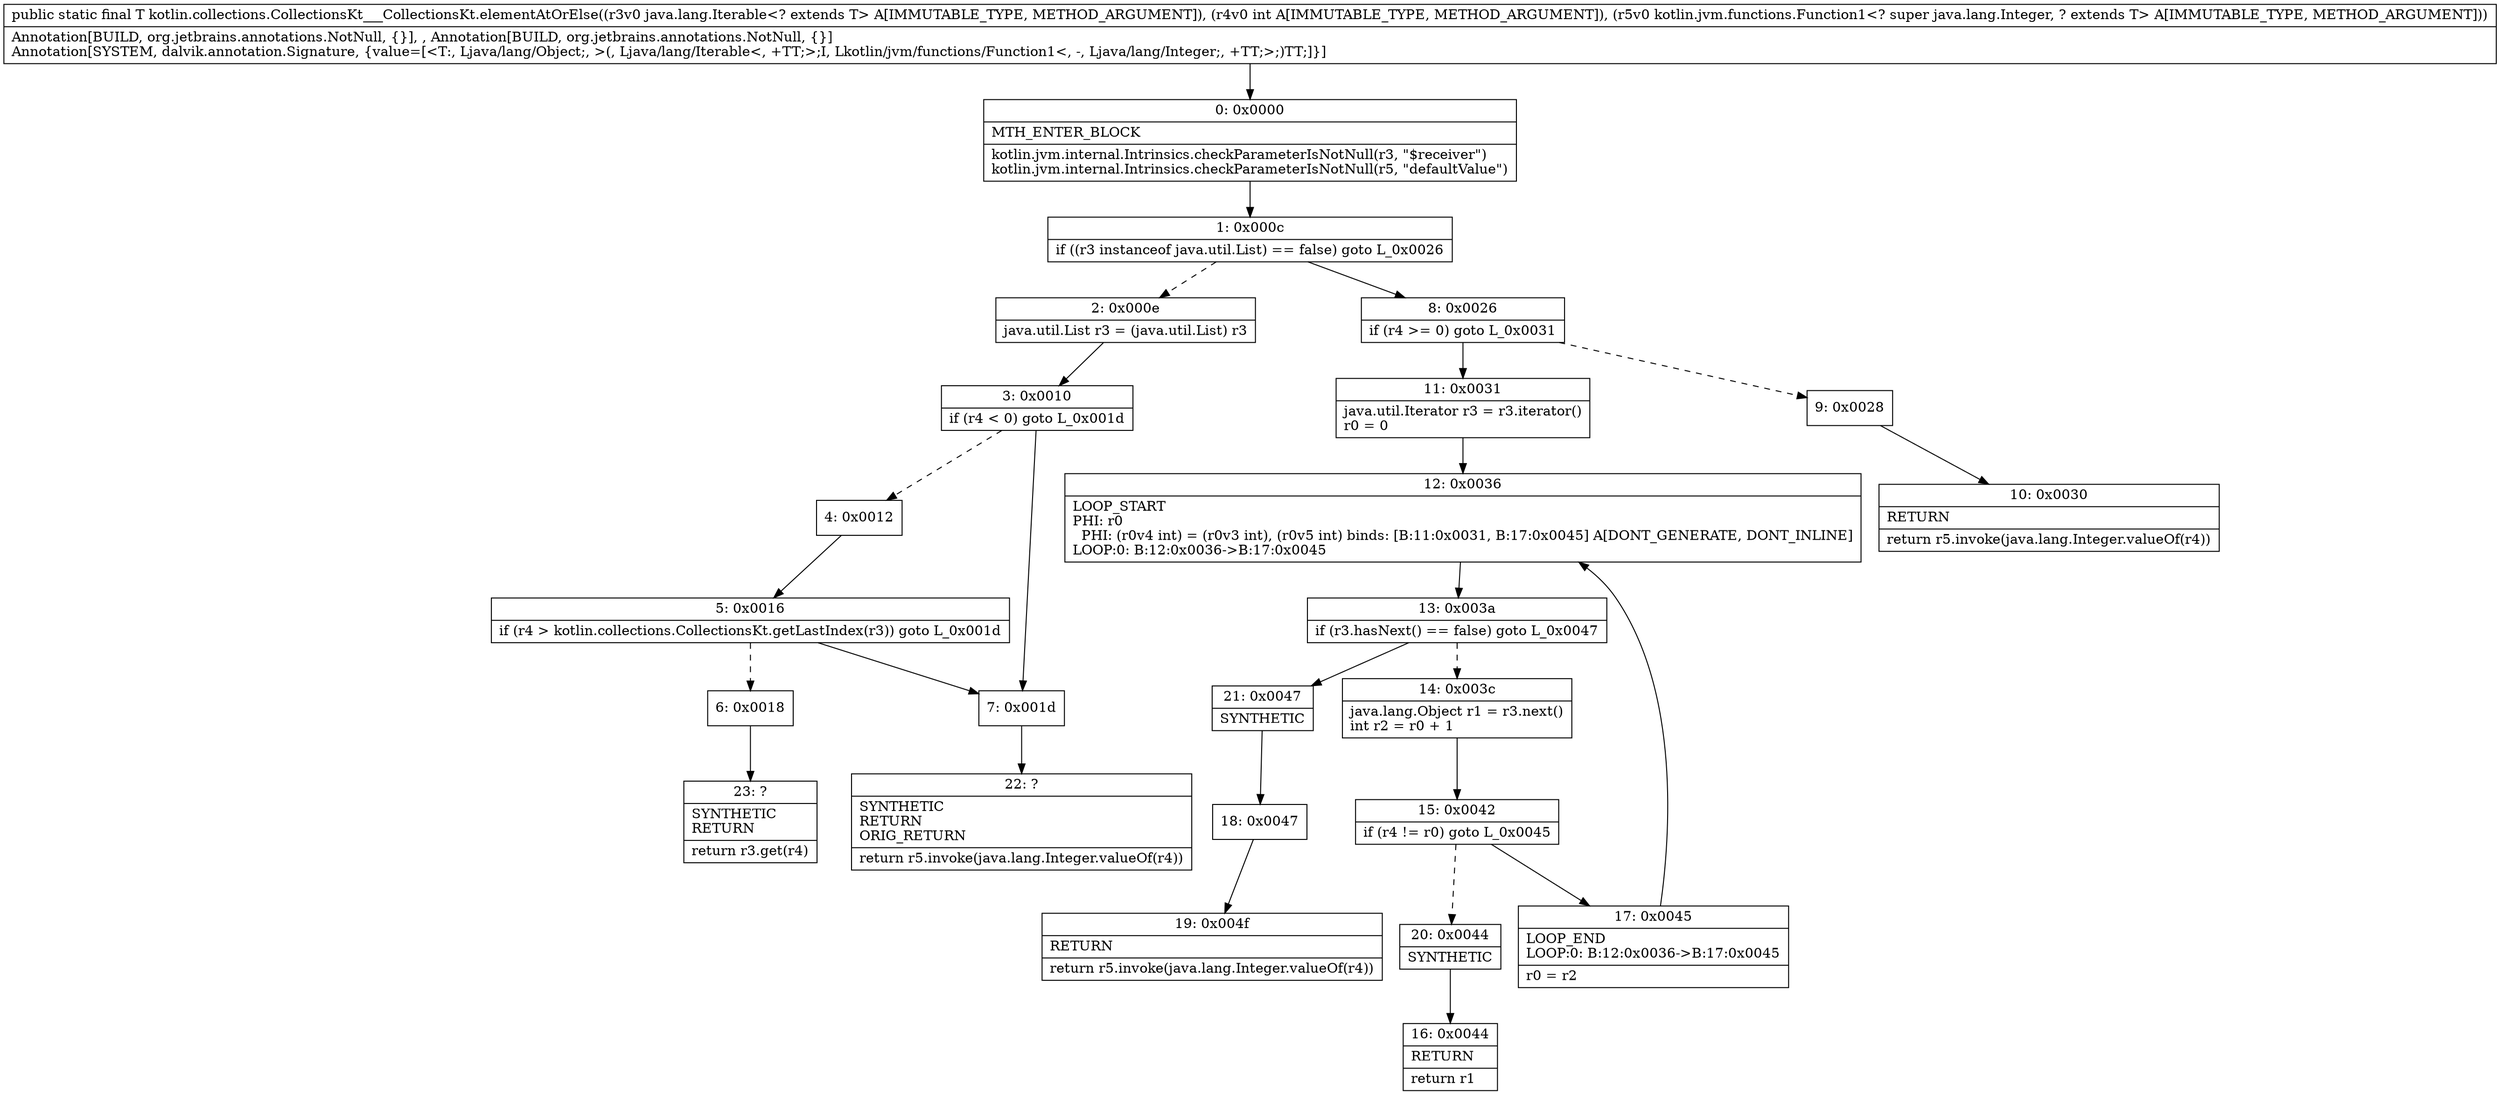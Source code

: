 digraph "CFG forkotlin.collections.CollectionsKt___CollectionsKt.elementAtOrElse(Ljava\/lang\/Iterable;ILkotlin\/jvm\/functions\/Function1;)Ljava\/lang\/Object;" {
Node_0 [shape=record,label="{0\:\ 0x0000|MTH_ENTER_BLOCK\l|kotlin.jvm.internal.Intrinsics.checkParameterIsNotNull(r3, \"$receiver\")\lkotlin.jvm.internal.Intrinsics.checkParameterIsNotNull(r5, \"defaultValue\")\l}"];
Node_1 [shape=record,label="{1\:\ 0x000c|if ((r3 instanceof java.util.List) == false) goto L_0x0026\l}"];
Node_2 [shape=record,label="{2\:\ 0x000e|java.util.List r3 = (java.util.List) r3\l}"];
Node_3 [shape=record,label="{3\:\ 0x0010|if (r4 \< 0) goto L_0x001d\l}"];
Node_4 [shape=record,label="{4\:\ 0x0012}"];
Node_5 [shape=record,label="{5\:\ 0x0016|if (r4 \> kotlin.collections.CollectionsKt.getLastIndex(r3)) goto L_0x001d\l}"];
Node_6 [shape=record,label="{6\:\ 0x0018}"];
Node_7 [shape=record,label="{7\:\ 0x001d}"];
Node_8 [shape=record,label="{8\:\ 0x0026|if (r4 \>= 0) goto L_0x0031\l}"];
Node_9 [shape=record,label="{9\:\ 0x0028}"];
Node_10 [shape=record,label="{10\:\ 0x0030|RETURN\l|return r5.invoke(java.lang.Integer.valueOf(r4))\l}"];
Node_11 [shape=record,label="{11\:\ 0x0031|java.util.Iterator r3 = r3.iterator()\lr0 = 0\l}"];
Node_12 [shape=record,label="{12\:\ 0x0036|LOOP_START\lPHI: r0 \l  PHI: (r0v4 int) = (r0v3 int), (r0v5 int) binds: [B:11:0x0031, B:17:0x0045] A[DONT_GENERATE, DONT_INLINE]\lLOOP:0: B:12:0x0036\-\>B:17:0x0045\l}"];
Node_13 [shape=record,label="{13\:\ 0x003a|if (r3.hasNext() == false) goto L_0x0047\l}"];
Node_14 [shape=record,label="{14\:\ 0x003c|java.lang.Object r1 = r3.next()\lint r2 = r0 + 1\l}"];
Node_15 [shape=record,label="{15\:\ 0x0042|if (r4 != r0) goto L_0x0045\l}"];
Node_16 [shape=record,label="{16\:\ 0x0044|RETURN\l|return r1\l}"];
Node_17 [shape=record,label="{17\:\ 0x0045|LOOP_END\lLOOP:0: B:12:0x0036\-\>B:17:0x0045\l|r0 = r2\l}"];
Node_18 [shape=record,label="{18\:\ 0x0047}"];
Node_19 [shape=record,label="{19\:\ 0x004f|RETURN\l|return r5.invoke(java.lang.Integer.valueOf(r4))\l}"];
Node_20 [shape=record,label="{20\:\ 0x0044|SYNTHETIC\l}"];
Node_21 [shape=record,label="{21\:\ 0x0047|SYNTHETIC\l}"];
Node_22 [shape=record,label="{22\:\ ?|SYNTHETIC\lRETURN\lORIG_RETURN\l|return r5.invoke(java.lang.Integer.valueOf(r4))\l}"];
Node_23 [shape=record,label="{23\:\ ?|SYNTHETIC\lRETURN\l|return r3.get(r4)\l}"];
MethodNode[shape=record,label="{public static final T kotlin.collections.CollectionsKt___CollectionsKt.elementAtOrElse((r3v0 java.lang.Iterable\<? extends T\> A[IMMUTABLE_TYPE, METHOD_ARGUMENT]), (r4v0 int A[IMMUTABLE_TYPE, METHOD_ARGUMENT]), (r5v0 kotlin.jvm.functions.Function1\<? super java.lang.Integer, ? extends T\> A[IMMUTABLE_TYPE, METHOD_ARGUMENT]))  | Annotation[BUILD, org.jetbrains.annotations.NotNull, \{\}], , Annotation[BUILD, org.jetbrains.annotations.NotNull, \{\}]\lAnnotation[SYSTEM, dalvik.annotation.Signature, \{value=[\<T:, Ljava\/lang\/Object;, \>(, Ljava\/lang\/Iterable\<, +TT;\>;I, Lkotlin\/jvm\/functions\/Function1\<, \-, Ljava\/lang\/Integer;, +TT;\>;)TT;]\}]\l}"];
MethodNode -> Node_0;
Node_0 -> Node_1;
Node_1 -> Node_2[style=dashed];
Node_1 -> Node_8;
Node_2 -> Node_3;
Node_3 -> Node_4[style=dashed];
Node_3 -> Node_7;
Node_4 -> Node_5;
Node_5 -> Node_6[style=dashed];
Node_5 -> Node_7;
Node_6 -> Node_23;
Node_7 -> Node_22;
Node_8 -> Node_9[style=dashed];
Node_8 -> Node_11;
Node_9 -> Node_10;
Node_11 -> Node_12;
Node_12 -> Node_13;
Node_13 -> Node_14[style=dashed];
Node_13 -> Node_21;
Node_14 -> Node_15;
Node_15 -> Node_17;
Node_15 -> Node_20[style=dashed];
Node_17 -> Node_12;
Node_18 -> Node_19;
Node_20 -> Node_16;
Node_21 -> Node_18;
}

